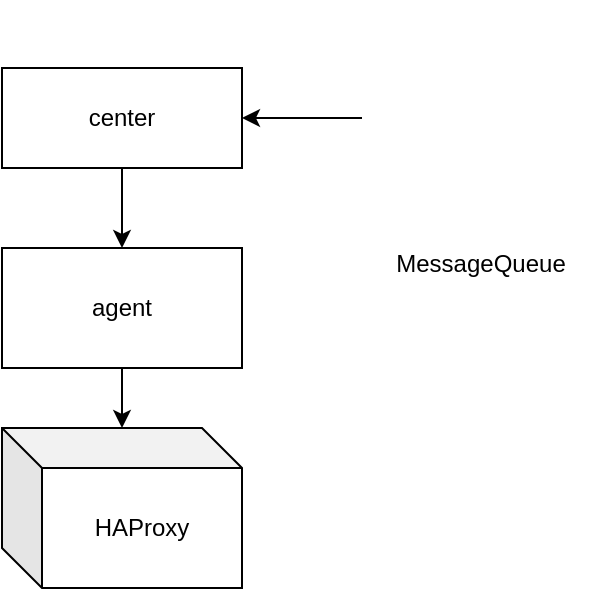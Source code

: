 <mxfile version="10.6.0" type="device"><diagram id="-16UrZ4p2HQmZYC-nX80" name="Page-1"><mxGraphModel dx="1010" dy="552" grid="1" gridSize="10" guides="1" tooltips="1" connect="1" arrows="1" fold="1" page="1" pageScale="1" pageWidth="850" pageHeight="1100" math="0" shadow="0"><root><mxCell id="0"/><mxCell id="1" parent="0"/><mxCell id="uqnG99Z2DIphasfTCGJW-6" style="edgeStyle=none;rounded=0;orthogonalLoop=1;jettySize=auto;html=1;" edge="1" parent="1" source="uqnG99Z2DIphasfTCGJW-1" target="uqnG99Z2DIphasfTCGJW-2"><mxGeometry relative="1" as="geometry"/></mxCell><mxCell id="uqnG99Z2DIphasfTCGJW-1" value="agent" style="rounded=0;whiteSpace=wrap;html=1;" vertex="1" parent="1"><mxGeometry x="300" y="190" width="120" height="60" as="geometry"/></mxCell><mxCell id="uqnG99Z2DIphasfTCGJW-2" value="HAProxy" style="shape=cube;whiteSpace=wrap;html=1;boundedLbl=1;backgroundOutline=1;darkOpacity=0.05;darkOpacity2=0.1;" vertex="1" parent="1"><mxGeometry x="300" y="280" width="120" height="80" as="geometry"/></mxCell><mxCell id="uqnG99Z2DIphasfTCGJW-5" style="edgeStyle=none;rounded=0;orthogonalLoop=1;jettySize=auto;html=1;" edge="1" parent="1" source="uqnG99Z2DIphasfTCGJW-3" target="uqnG99Z2DIphasfTCGJW-1"><mxGeometry relative="1" as="geometry"/></mxCell><mxCell id="uqnG99Z2DIphasfTCGJW-3" value="center" style="rounded=0;whiteSpace=wrap;html=1;" vertex="1" parent="1"><mxGeometry x="300" y="100" width="120" height="50" as="geometry"/></mxCell><mxCell id="uqnG99Z2DIphasfTCGJW-7" style="edgeStyle=none;rounded=0;orthogonalLoop=1;jettySize=auto;html=1;" edge="1" parent="1" source="uqnG99Z2DIphasfTCGJW-4" target="uqnG99Z2DIphasfTCGJW-3"><mxGeometry relative="1" as="geometry"/></mxCell><mxCell id="uqnG99Z2DIphasfTCGJW-4" value="MessageQueue" style="shape=image;html=1;verticalAlign=top;verticalLabelPosition=bottom;labelBackgroundColor=#ffffff;imageAspect=0;aspect=fixed;image=https://cdn2.iconfinder.com/data/icons/interface-12/24/interface-49-128.png" vertex="1" parent="1"><mxGeometry x="480" y="66" width="118" height="118" as="geometry"/></mxCell></root></mxGraphModel></diagram></mxfile>